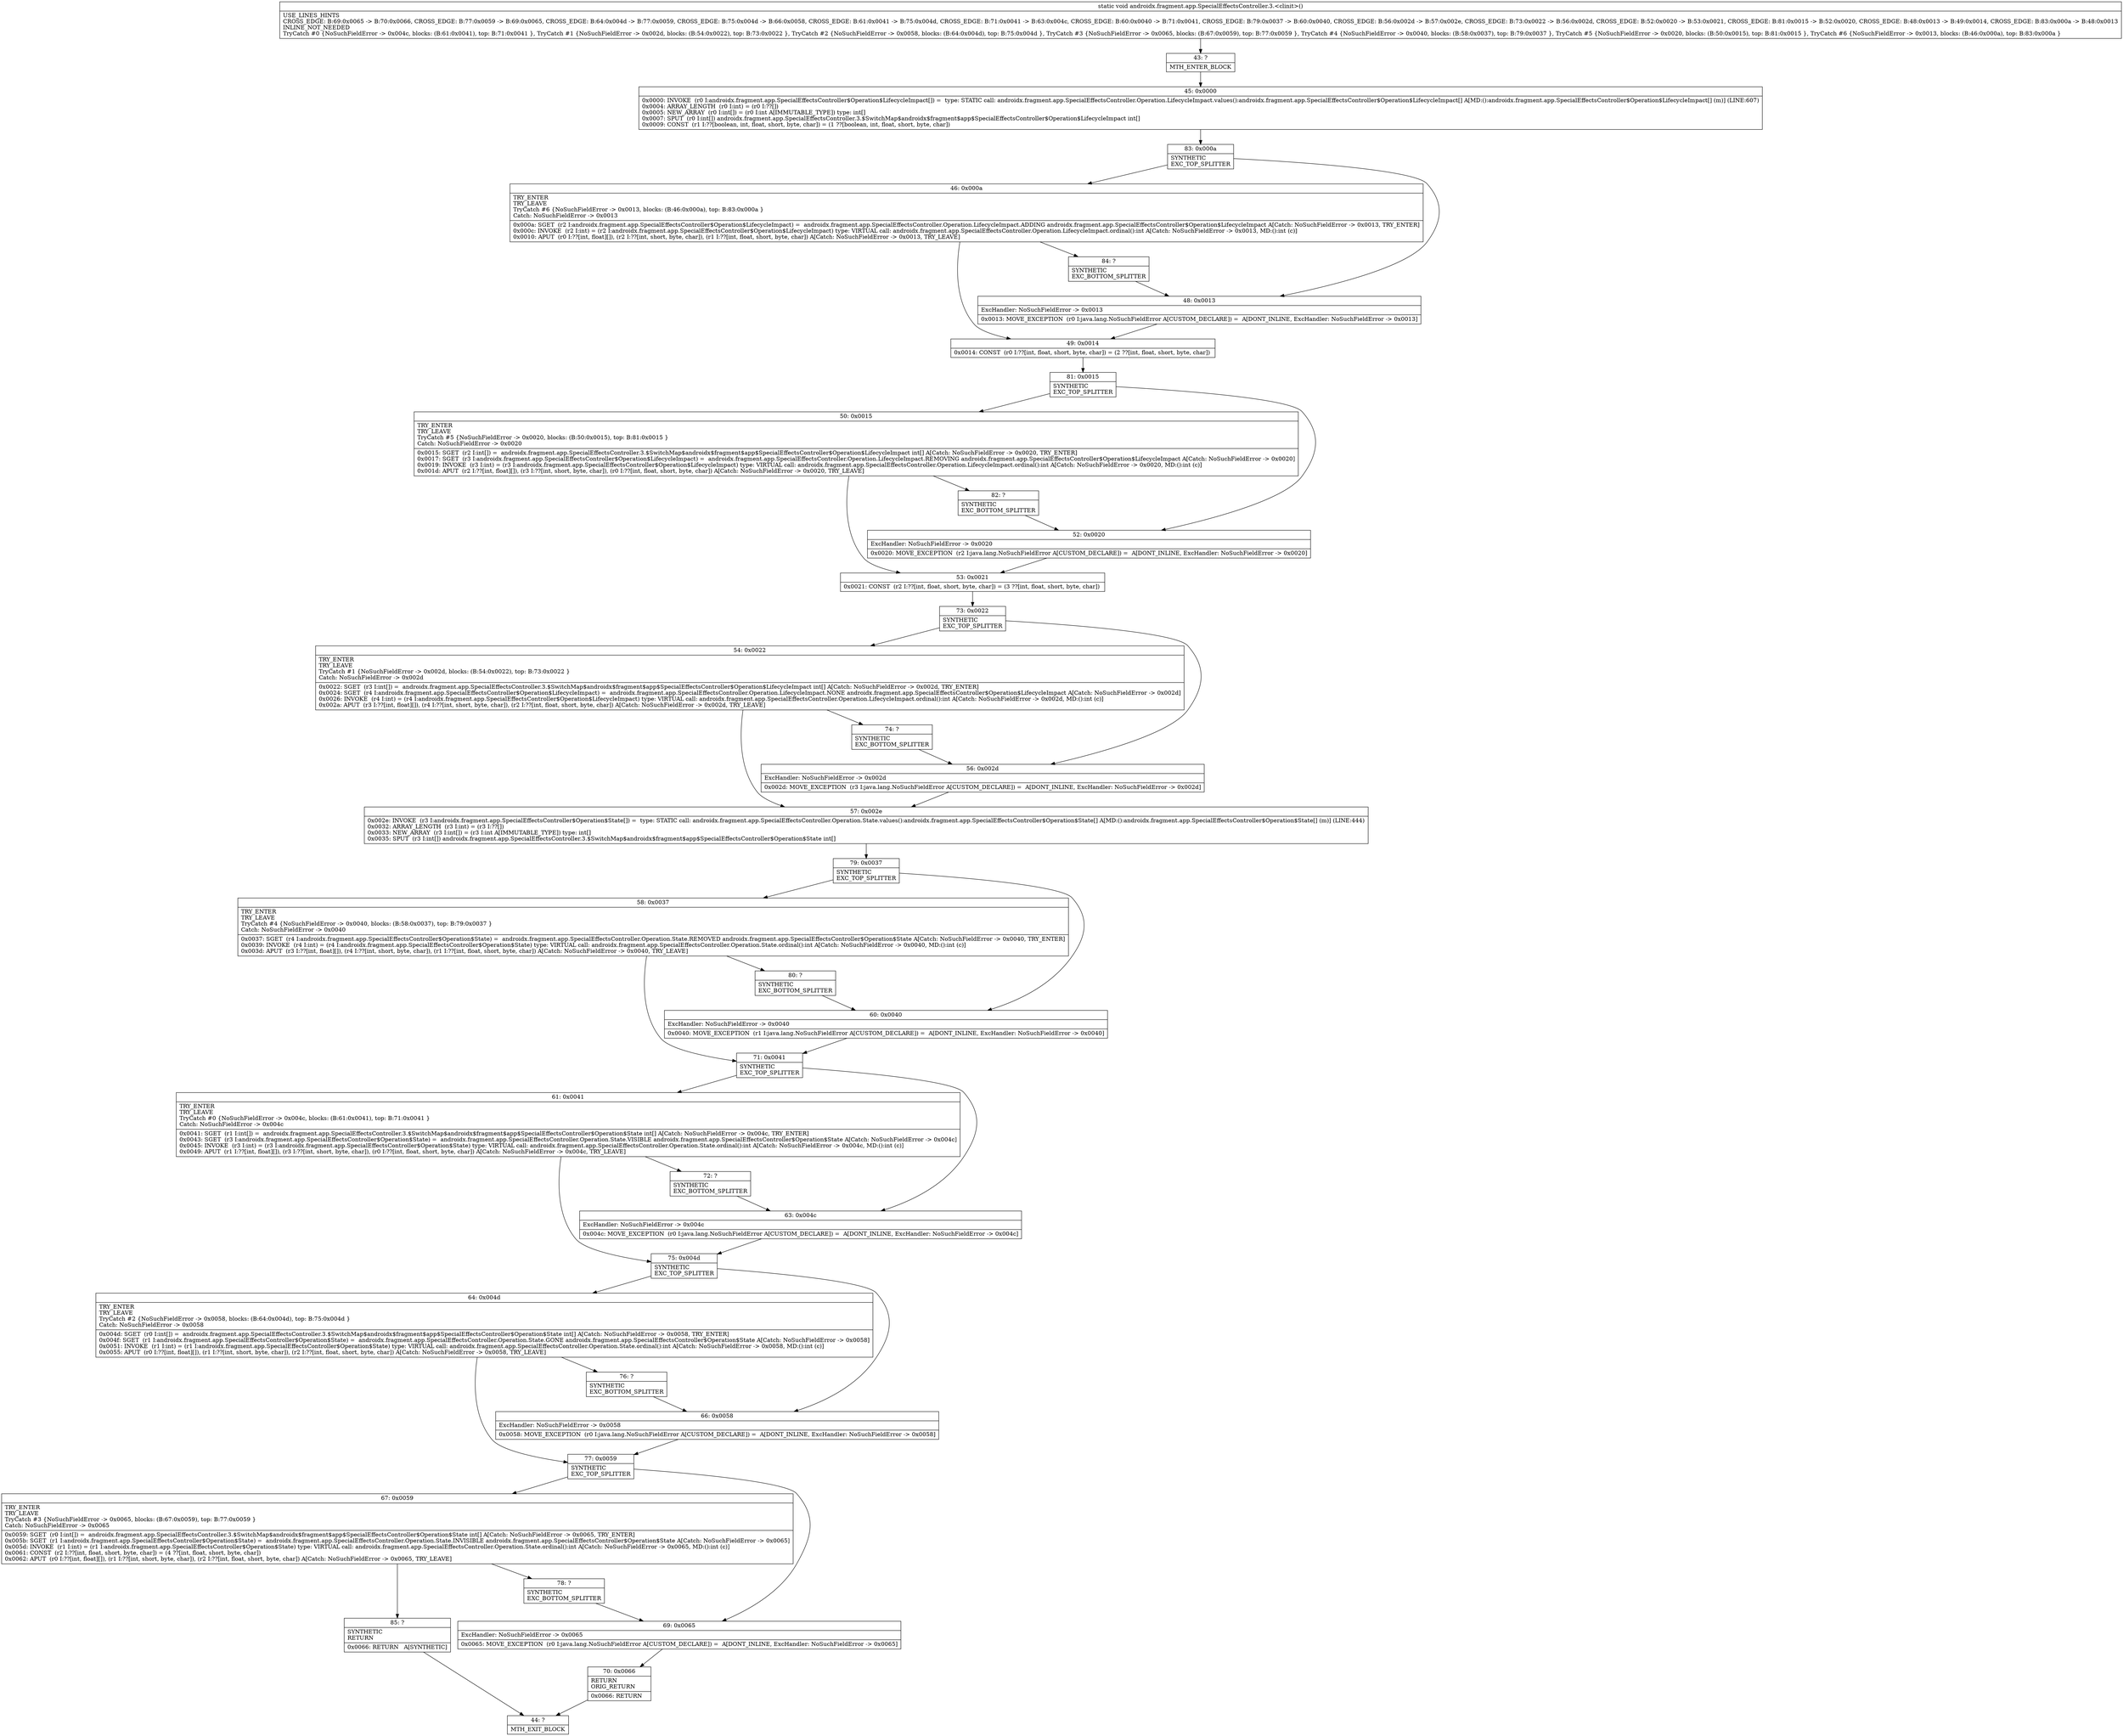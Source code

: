 digraph "CFG forandroidx.fragment.app.SpecialEffectsController.3.\<clinit\>()V" {
Node_43 [shape=record,label="{43\:\ ?|MTH_ENTER_BLOCK\l}"];
Node_45 [shape=record,label="{45\:\ 0x0000|0x0000: INVOKE  (r0 I:androidx.fragment.app.SpecialEffectsController$Operation$LifecycleImpact[]) =  type: STATIC call: androidx.fragment.app.SpecialEffectsController.Operation.LifecycleImpact.values():androidx.fragment.app.SpecialEffectsController$Operation$LifecycleImpact[] A[MD:():androidx.fragment.app.SpecialEffectsController$Operation$LifecycleImpact[] (m)] (LINE:607)\l0x0004: ARRAY_LENGTH  (r0 I:int) = (r0 I:??[]) \l0x0005: NEW_ARRAY  (r0 I:int[]) = (r0 I:int A[IMMUTABLE_TYPE]) type: int[] \l0x0007: SPUT  (r0 I:int[]) androidx.fragment.app.SpecialEffectsController.3.$SwitchMap$androidx$fragment$app$SpecialEffectsController$Operation$LifecycleImpact int[] \l0x0009: CONST  (r1 I:??[boolean, int, float, short, byte, char]) = (1 ??[boolean, int, float, short, byte, char]) \l}"];
Node_83 [shape=record,label="{83\:\ 0x000a|SYNTHETIC\lEXC_TOP_SPLITTER\l}"];
Node_46 [shape=record,label="{46\:\ 0x000a|TRY_ENTER\lTRY_LEAVE\lTryCatch #6 \{NoSuchFieldError \-\> 0x0013, blocks: (B:46:0x000a), top: B:83:0x000a \}\lCatch: NoSuchFieldError \-\> 0x0013\l|0x000a: SGET  (r2 I:androidx.fragment.app.SpecialEffectsController$Operation$LifecycleImpact) =  androidx.fragment.app.SpecialEffectsController.Operation.LifecycleImpact.ADDING androidx.fragment.app.SpecialEffectsController$Operation$LifecycleImpact A[Catch: NoSuchFieldError \-\> 0x0013, TRY_ENTER]\l0x000c: INVOKE  (r2 I:int) = (r2 I:androidx.fragment.app.SpecialEffectsController$Operation$LifecycleImpact) type: VIRTUAL call: androidx.fragment.app.SpecialEffectsController.Operation.LifecycleImpact.ordinal():int A[Catch: NoSuchFieldError \-\> 0x0013, MD:():int (c)]\l0x0010: APUT  (r0 I:??[int, float][]), (r2 I:??[int, short, byte, char]), (r1 I:??[int, float, short, byte, char]) A[Catch: NoSuchFieldError \-\> 0x0013, TRY_LEAVE]\l}"];
Node_49 [shape=record,label="{49\:\ 0x0014|0x0014: CONST  (r0 I:??[int, float, short, byte, char]) = (2 ??[int, float, short, byte, char]) \l}"];
Node_81 [shape=record,label="{81\:\ 0x0015|SYNTHETIC\lEXC_TOP_SPLITTER\l}"];
Node_50 [shape=record,label="{50\:\ 0x0015|TRY_ENTER\lTRY_LEAVE\lTryCatch #5 \{NoSuchFieldError \-\> 0x0020, blocks: (B:50:0x0015), top: B:81:0x0015 \}\lCatch: NoSuchFieldError \-\> 0x0020\l|0x0015: SGET  (r2 I:int[]) =  androidx.fragment.app.SpecialEffectsController.3.$SwitchMap$androidx$fragment$app$SpecialEffectsController$Operation$LifecycleImpact int[] A[Catch: NoSuchFieldError \-\> 0x0020, TRY_ENTER]\l0x0017: SGET  (r3 I:androidx.fragment.app.SpecialEffectsController$Operation$LifecycleImpact) =  androidx.fragment.app.SpecialEffectsController.Operation.LifecycleImpact.REMOVING androidx.fragment.app.SpecialEffectsController$Operation$LifecycleImpact A[Catch: NoSuchFieldError \-\> 0x0020]\l0x0019: INVOKE  (r3 I:int) = (r3 I:androidx.fragment.app.SpecialEffectsController$Operation$LifecycleImpact) type: VIRTUAL call: androidx.fragment.app.SpecialEffectsController.Operation.LifecycleImpact.ordinal():int A[Catch: NoSuchFieldError \-\> 0x0020, MD:():int (c)]\l0x001d: APUT  (r2 I:??[int, float][]), (r3 I:??[int, short, byte, char]), (r0 I:??[int, float, short, byte, char]) A[Catch: NoSuchFieldError \-\> 0x0020, TRY_LEAVE]\l}"];
Node_53 [shape=record,label="{53\:\ 0x0021|0x0021: CONST  (r2 I:??[int, float, short, byte, char]) = (3 ??[int, float, short, byte, char]) \l}"];
Node_73 [shape=record,label="{73\:\ 0x0022|SYNTHETIC\lEXC_TOP_SPLITTER\l}"];
Node_54 [shape=record,label="{54\:\ 0x0022|TRY_ENTER\lTRY_LEAVE\lTryCatch #1 \{NoSuchFieldError \-\> 0x002d, blocks: (B:54:0x0022), top: B:73:0x0022 \}\lCatch: NoSuchFieldError \-\> 0x002d\l|0x0022: SGET  (r3 I:int[]) =  androidx.fragment.app.SpecialEffectsController.3.$SwitchMap$androidx$fragment$app$SpecialEffectsController$Operation$LifecycleImpact int[] A[Catch: NoSuchFieldError \-\> 0x002d, TRY_ENTER]\l0x0024: SGET  (r4 I:androidx.fragment.app.SpecialEffectsController$Operation$LifecycleImpact) =  androidx.fragment.app.SpecialEffectsController.Operation.LifecycleImpact.NONE androidx.fragment.app.SpecialEffectsController$Operation$LifecycleImpact A[Catch: NoSuchFieldError \-\> 0x002d]\l0x0026: INVOKE  (r4 I:int) = (r4 I:androidx.fragment.app.SpecialEffectsController$Operation$LifecycleImpact) type: VIRTUAL call: androidx.fragment.app.SpecialEffectsController.Operation.LifecycleImpact.ordinal():int A[Catch: NoSuchFieldError \-\> 0x002d, MD:():int (c)]\l0x002a: APUT  (r3 I:??[int, float][]), (r4 I:??[int, short, byte, char]), (r2 I:??[int, float, short, byte, char]) A[Catch: NoSuchFieldError \-\> 0x002d, TRY_LEAVE]\l}"];
Node_57 [shape=record,label="{57\:\ 0x002e|0x002e: INVOKE  (r3 I:androidx.fragment.app.SpecialEffectsController$Operation$State[]) =  type: STATIC call: androidx.fragment.app.SpecialEffectsController.Operation.State.values():androidx.fragment.app.SpecialEffectsController$Operation$State[] A[MD:():androidx.fragment.app.SpecialEffectsController$Operation$State[] (m)] (LINE:444)\l0x0032: ARRAY_LENGTH  (r3 I:int) = (r3 I:??[]) \l0x0033: NEW_ARRAY  (r3 I:int[]) = (r3 I:int A[IMMUTABLE_TYPE]) type: int[] \l0x0035: SPUT  (r3 I:int[]) androidx.fragment.app.SpecialEffectsController.3.$SwitchMap$androidx$fragment$app$SpecialEffectsController$Operation$State int[] \l}"];
Node_79 [shape=record,label="{79\:\ 0x0037|SYNTHETIC\lEXC_TOP_SPLITTER\l}"];
Node_58 [shape=record,label="{58\:\ 0x0037|TRY_ENTER\lTRY_LEAVE\lTryCatch #4 \{NoSuchFieldError \-\> 0x0040, blocks: (B:58:0x0037), top: B:79:0x0037 \}\lCatch: NoSuchFieldError \-\> 0x0040\l|0x0037: SGET  (r4 I:androidx.fragment.app.SpecialEffectsController$Operation$State) =  androidx.fragment.app.SpecialEffectsController.Operation.State.REMOVED androidx.fragment.app.SpecialEffectsController$Operation$State A[Catch: NoSuchFieldError \-\> 0x0040, TRY_ENTER]\l0x0039: INVOKE  (r4 I:int) = (r4 I:androidx.fragment.app.SpecialEffectsController$Operation$State) type: VIRTUAL call: androidx.fragment.app.SpecialEffectsController.Operation.State.ordinal():int A[Catch: NoSuchFieldError \-\> 0x0040, MD:():int (c)]\l0x003d: APUT  (r3 I:??[int, float][]), (r4 I:??[int, short, byte, char]), (r1 I:??[int, float, short, byte, char]) A[Catch: NoSuchFieldError \-\> 0x0040, TRY_LEAVE]\l}"];
Node_71 [shape=record,label="{71\:\ 0x0041|SYNTHETIC\lEXC_TOP_SPLITTER\l}"];
Node_61 [shape=record,label="{61\:\ 0x0041|TRY_ENTER\lTRY_LEAVE\lTryCatch #0 \{NoSuchFieldError \-\> 0x004c, blocks: (B:61:0x0041), top: B:71:0x0041 \}\lCatch: NoSuchFieldError \-\> 0x004c\l|0x0041: SGET  (r1 I:int[]) =  androidx.fragment.app.SpecialEffectsController.3.$SwitchMap$androidx$fragment$app$SpecialEffectsController$Operation$State int[] A[Catch: NoSuchFieldError \-\> 0x004c, TRY_ENTER]\l0x0043: SGET  (r3 I:androidx.fragment.app.SpecialEffectsController$Operation$State) =  androidx.fragment.app.SpecialEffectsController.Operation.State.VISIBLE androidx.fragment.app.SpecialEffectsController$Operation$State A[Catch: NoSuchFieldError \-\> 0x004c]\l0x0045: INVOKE  (r3 I:int) = (r3 I:androidx.fragment.app.SpecialEffectsController$Operation$State) type: VIRTUAL call: androidx.fragment.app.SpecialEffectsController.Operation.State.ordinal():int A[Catch: NoSuchFieldError \-\> 0x004c, MD:():int (c)]\l0x0049: APUT  (r1 I:??[int, float][]), (r3 I:??[int, short, byte, char]), (r0 I:??[int, float, short, byte, char]) A[Catch: NoSuchFieldError \-\> 0x004c, TRY_LEAVE]\l}"];
Node_72 [shape=record,label="{72\:\ ?|SYNTHETIC\lEXC_BOTTOM_SPLITTER\l}"];
Node_75 [shape=record,label="{75\:\ 0x004d|SYNTHETIC\lEXC_TOP_SPLITTER\l}"];
Node_64 [shape=record,label="{64\:\ 0x004d|TRY_ENTER\lTRY_LEAVE\lTryCatch #2 \{NoSuchFieldError \-\> 0x0058, blocks: (B:64:0x004d), top: B:75:0x004d \}\lCatch: NoSuchFieldError \-\> 0x0058\l|0x004d: SGET  (r0 I:int[]) =  androidx.fragment.app.SpecialEffectsController.3.$SwitchMap$androidx$fragment$app$SpecialEffectsController$Operation$State int[] A[Catch: NoSuchFieldError \-\> 0x0058, TRY_ENTER]\l0x004f: SGET  (r1 I:androidx.fragment.app.SpecialEffectsController$Operation$State) =  androidx.fragment.app.SpecialEffectsController.Operation.State.GONE androidx.fragment.app.SpecialEffectsController$Operation$State A[Catch: NoSuchFieldError \-\> 0x0058]\l0x0051: INVOKE  (r1 I:int) = (r1 I:androidx.fragment.app.SpecialEffectsController$Operation$State) type: VIRTUAL call: androidx.fragment.app.SpecialEffectsController.Operation.State.ordinal():int A[Catch: NoSuchFieldError \-\> 0x0058, MD:():int (c)]\l0x0055: APUT  (r0 I:??[int, float][]), (r1 I:??[int, short, byte, char]), (r2 I:??[int, float, short, byte, char]) A[Catch: NoSuchFieldError \-\> 0x0058, TRY_LEAVE]\l}"];
Node_76 [shape=record,label="{76\:\ ?|SYNTHETIC\lEXC_BOTTOM_SPLITTER\l}"];
Node_77 [shape=record,label="{77\:\ 0x0059|SYNTHETIC\lEXC_TOP_SPLITTER\l}"];
Node_67 [shape=record,label="{67\:\ 0x0059|TRY_ENTER\lTRY_LEAVE\lTryCatch #3 \{NoSuchFieldError \-\> 0x0065, blocks: (B:67:0x0059), top: B:77:0x0059 \}\lCatch: NoSuchFieldError \-\> 0x0065\l|0x0059: SGET  (r0 I:int[]) =  androidx.fragment.app.SpecialEffectsController.3.$SwitchMap$androidx$fragment$app$SpecialEffectsController$Operation$State int[] A[Catch: NoSuchFieldError \-\> 0x0065, TRY_ENTER]\l0x005b: SGET  (r1 I:androidx.fragment.app.SpecialEffectsController$Operation$State) =  androidx.fragment.app.SpecialEffectsController.Operation.State.INVISIBLE androidx.fragment.app.SpecialEffectsController$Operation$State A[Catch: NoSuchFieldError \-\> 0x0065]\l0x005d: INVOKE  (r1 I:int) = (r1 I:androidx.fragment.app.SpecialEffectsController$Operation$State) type: VIRTUAL call: androidx.fragment.app.SpecialEffectsController.Operation.State.ordinal():int A[Catch: NoSuchFieldError \-\> 0x0065, MD:():int (c)]\l0x0061: CONST  (r2 I:??[int, float, short, byte, char]) = (4 ??[int, float, short, byte, char]) \l0x0062: APUT  (r0 I:??[int, float][]), (r1 I:??[int, short, byte, char]), (r2 I:??[int, float, short, byte, char]) A[Catch: NoSuchFieldError \-\> 0x0065, TRY_LEAVE]\l}"];
Node_78 [shape=record,label="{78\:\ ?|SYNTHETIC\lEXC_BOTTOM_SPLITTER\l}"];
Node_85 [shape=record,label="{85\:\ ?|SYNTHETIC\lRETURN\l|0x0066: RETURN   A[SYNTHETIC]\l}"];
Node_44 [shape=record,label="{44\:\ ?|MTH_EXIT_BLOCK\l}"];
Node_69 [shape=record,label="{69\:\ 0x0065|ExcHandler: NoSuchFieldError \-\> 0x0065\l|0x0065: MOVE_EXCEPTION  (r0 I:java.lang.NoSuchFieldError A[CUSTOM_DECLARE]) =  A[DONT_INLINE, ExcHandler: NoSuchFieldError \-\> 0x0065]\l}"];
Node_70 [shape=record,label="{70\:\ 0x0066|RETURN\lORIG_RETURN\l|0x0066: RETURN   \l}"];
Node_66 [shape=record,label="{66\:\ 0x0058|ExcHandler: NoSuchFieldError \-\> 0x0058\l|0x0058: MOVE_EXCEPTION  (r0 I:java.lang.NoSuchFieldError A[CUSTOM_DECLARE]) =  A[DONT_INLINE, ExcHandler: NoSuchFieldError \-\> 0x0058]\l}"];
Node_63 [shape=record,label="{63\:\ 0x004c|ExcHandler: NoSuchFieldError \-\> 0x004c\l|0x004c: MOVE_EXCEPTION  (r0 I:java.lang.NoSuchFieldError A[CUSTOM_DECLARE]) =  A[DONT_INLINE, ExcHandler: NoSuchFieldError \-\> 0x004c]\l}"];
Node_80 [shape=record,label="{80\:\ ?|SYNTHETIC\lEXC_BOTTOM_SPLITTER\l}"];
Node_60 [shape=record,label="{60\:\ 0x0040|ExcHandler: NoSuchFieldError \-\> 0x0040\l|0x0040: MOVE_EXCEPTION  (r1 I:java.lang.NoSuchFieldError A[CUSTOM_DECLARE]) =  A[DONT_INLINE, ExcHandler: NoSuchFieldError \-\> 0x0040]\l}"];
Node_74 [shape=record,label="{74\:\ ?|SYNTHETIC\lEXC_BOTTOM_SPLITTER\l}"];
Node_56 [shape=record,label="{56\:\ 0x002d|ExcHandler: NoSuchFieldError \-\> 0x002d\l|0x002d: MOVE_EXCEPTION  (r3 I:java.lang.NoSuchFieldError A[CUSTOM_DECLARE]) =  A[DONT_INLINE, ExcHandler: NoSuchFieldError \-\> 0x002d]\l}"];
Node_82 [shape=record,label="{82\:\ ?|SYNTHETIC\lEXC_BOTTOM_SPLITTER\l}"];
Node_52 [shape=record,label="{52\:\ 0x0020|ExcHandler: NoSuchFieldError \-\> 0x0020\l|0x0020: MOVE_EXCEPTION  (r2 I:java.lang.NoSuchFieldError A[CUSTOM_DECLARE]) =  A[DONT_INLINE, ExcHandler: NoSuchFieldError \-\> 0x0020]\l}"];
Node_84 [shape=record,label="{84\:\ ?|SYNTHETIC\lEXC_BOTTOM_SPLITTER\l}"];
Node_48 [shape=record,label="{48\:\ 0x0013|ExcHandler: NoSuchFieldError \-\> 0x0013\l|0x0013: MOVE_EXCEPTION  (r0 I:java.lang.NoSuchFieldError A[CUSTOM_DECLARE]) =  A[DONT_INLINE, ExcHandler: NoSuchFieldError \-\> 0x0013]\l}"];
MethodNode[shape=record,label="{static void androidx.fragment.app.SpecialEffectsController.3.\<clinit\>()  | USE_LINES_HINTS\lCROSS_EDGE: B:69:0x0065 \-\> B:70:0x0066, CROSS_EDGE: B:77:0x0059 \-\> B:69:0x0065, CROSS_EDGE: B:64:0x004d \-\> B:77:0x0059, CROSS_EDGE: B:75:0x004d \-\> B:66:0x0058, CROSS_EDGE: B:61:0x0041 \-\> B:75:0x004d, CROSS_EDGE: B:71:0x0041 \-\> B:63:0x004c, CROSS_EDGE: B:60:0x0040 \-\> B:71:0x0041, CROSS_EDGE: B:79:0x0037 \-\> B:60:0x0040, CROSS_EDGE: B:56:0x002d \-\> B:57:0x002e, CROSS_EDGE: B:73:0x0022 \-\> B:56:0x002d, CROSS_EDGE: B:52:0x0020 \-\> B:53:0x0021, CROSS_EDGE: B:81:0x0015 \-\> B:52:0x0020, CROSS_EDGE: B:48:0x0013 \-\> B:49:0x0014, CROSS_EDGE: B:83:0x000a \-\> B:48:0x0013\lINLINE_NOT_NEEDED\lTryCatch #0 \{NoSuchFieldError \-\> 0x004c, blocks: (B:61:0x0041), top: B:71:0x0041 \}, TryCatch #1 \{NoSuchFieldError \-\> 0x002d, blocks: (B:54:0x0022), top: B:73:0x0022 \}, TryCatch #2 \{NoSuchFieldError \-\> 0x0058, blocks: (B:64:0x004d), top: B:75:0x004d \}, TryCatch #3 \{NoSuchFieldError \-\> 0x0065, blocks: (B:67:0x0059), top: B:77:0x0059 \}, TryCatch #4 \{NoSuchFieldError \-\> 0x0040, blocks: (B:58:0x0037), top: B:79:0x0037 \}, TryCatch #5 \{NoSuchFieldError \-\> 0x0020, blocks: (B:50:0x0015), top: B:81:0x0015 \}, TryCatch #6 \{NoSuchFieldError \-\> 0x0013, blocks: (B:46:0x000a), top: B:83:0x000a \}\l}"];
MethodNode -> Node_43;Node_43 -> Node_45;
Node_45 -> Node_83;
Node_83 -> Node_46;
Node_83 -> Node_48;
Node_46 -> Node_49;
Node_46 -> Node_84;
Node_49 -> Node_81;
Node_81 -> Node_50;
Node_81 -> Node_52;
Node_50 -> Node_53;
Node_50 -> Node_82;
Node_53 -> Node_73;
Node_73 -> Node_54;
Node_73 -> Node_56;
Node_54 -> Node_57;
Node_54 -> Node_74;
Node_57 -> Node_79;
Node_79 -> Node_58;
Node_79 -> Node_60;
Node_58 -> Node_71;
Node_58 -> Node_80;
Node_71 -> Node_61;
Node_71 -> Node_63;
Node_61 -> Node_72;
Node_61 -> Node_75;
Node_72 -> Node_63;
Node_75 -> Node_64;
Node_75 -> Node_66;
Node_64 -> Node_76;
Node_64 -> Node_77;
Node_76 -> Node_66;
Node_77 -> Node_67;
Node_77 -> Node_69;
Node_67 -> Node_78;
Node_67 -> Node_85;
Node_78 -> Node_69;
Node_85 -> Node_44;
Node_69 -> Node_70;
Node_70 -> Node_44;
Node_66 -> Node_77;
Node_63 -> Node_75;
Node_80 -> Node_60;
Node_60 -> Node_71;
Node_74 -> Node_56;
Node_56 -> Node_57;
Node_82 -> Node_52;
Node_52 -> Node_53;
Node_84 -> Node_48;
Node_48 -> Node_49;
}

